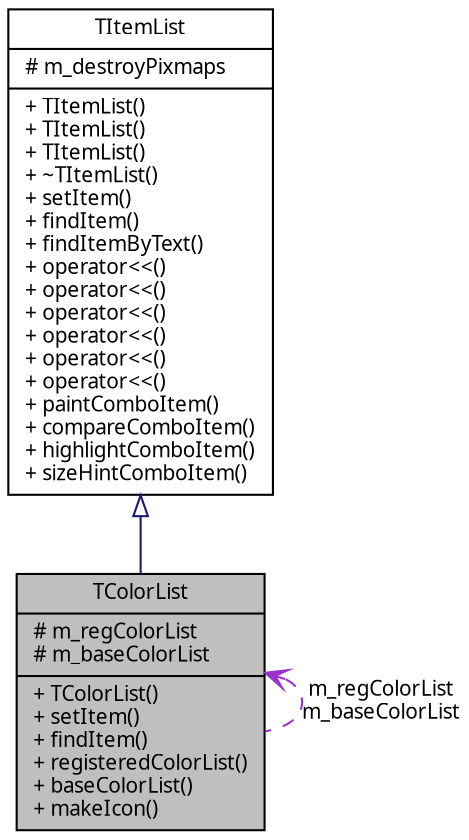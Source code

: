 digraph G
{
  edge [fontname="FreeSans.ttf",fontsize=10,labelfontname="FreeSans.ttf",labelfontsize=10];
  node [fontname="FreeSans.ttf",fontsize=10,shape=record];
  Node1 [label="{TColorList\n|# m_regColorList\l# m_baseColorList\l|+ TColorList()\l+ setItem()\l+ findItem()\l+ registeredColorList()\l+ baseColorList()\l+ makeIcon()\l}",height=0.2,width=0.4,color="black", fillcolor="grey75", style="filled" fontcolor="black"];
  Node2 -> Node1 [dir=back,color="midnightblue",fontsize=10,style="solid",arrowtail="empty",fontname="FreeSans.ttf"];
  Node2 [label="{TItemList\n|# m_destroyPixmaps\l|+ TItemList()\l+ TItemList()\l+ TItemList()\l+ ~TItemList()\l+ setItem()\l+ findItem()\l+ findItemByText()\l+ operator\<\<()\l+ operator\<\<()\l+ operator\<\<()\l+ operator\<\<()\l+ operator\<\<()\l+ operator\<\<()\l+ paintComboItem()\l+ compareComboItem()\l+ highlightComboItem()\l+ sizeHintComboItem()\l}",height=0.2,width=0.4,color="black", fillcolor="white", style="filled",URL="$classTItemList.html",tooltip="A common list of TItem items."];
  Node1 -> Node1 [dir=back,color="darkorchid3",fontsize=10,style="dashed",label="m_regColorList\nm_baseColorList",arrowtail="open",fontname="FreeSans.ttf"];
}
